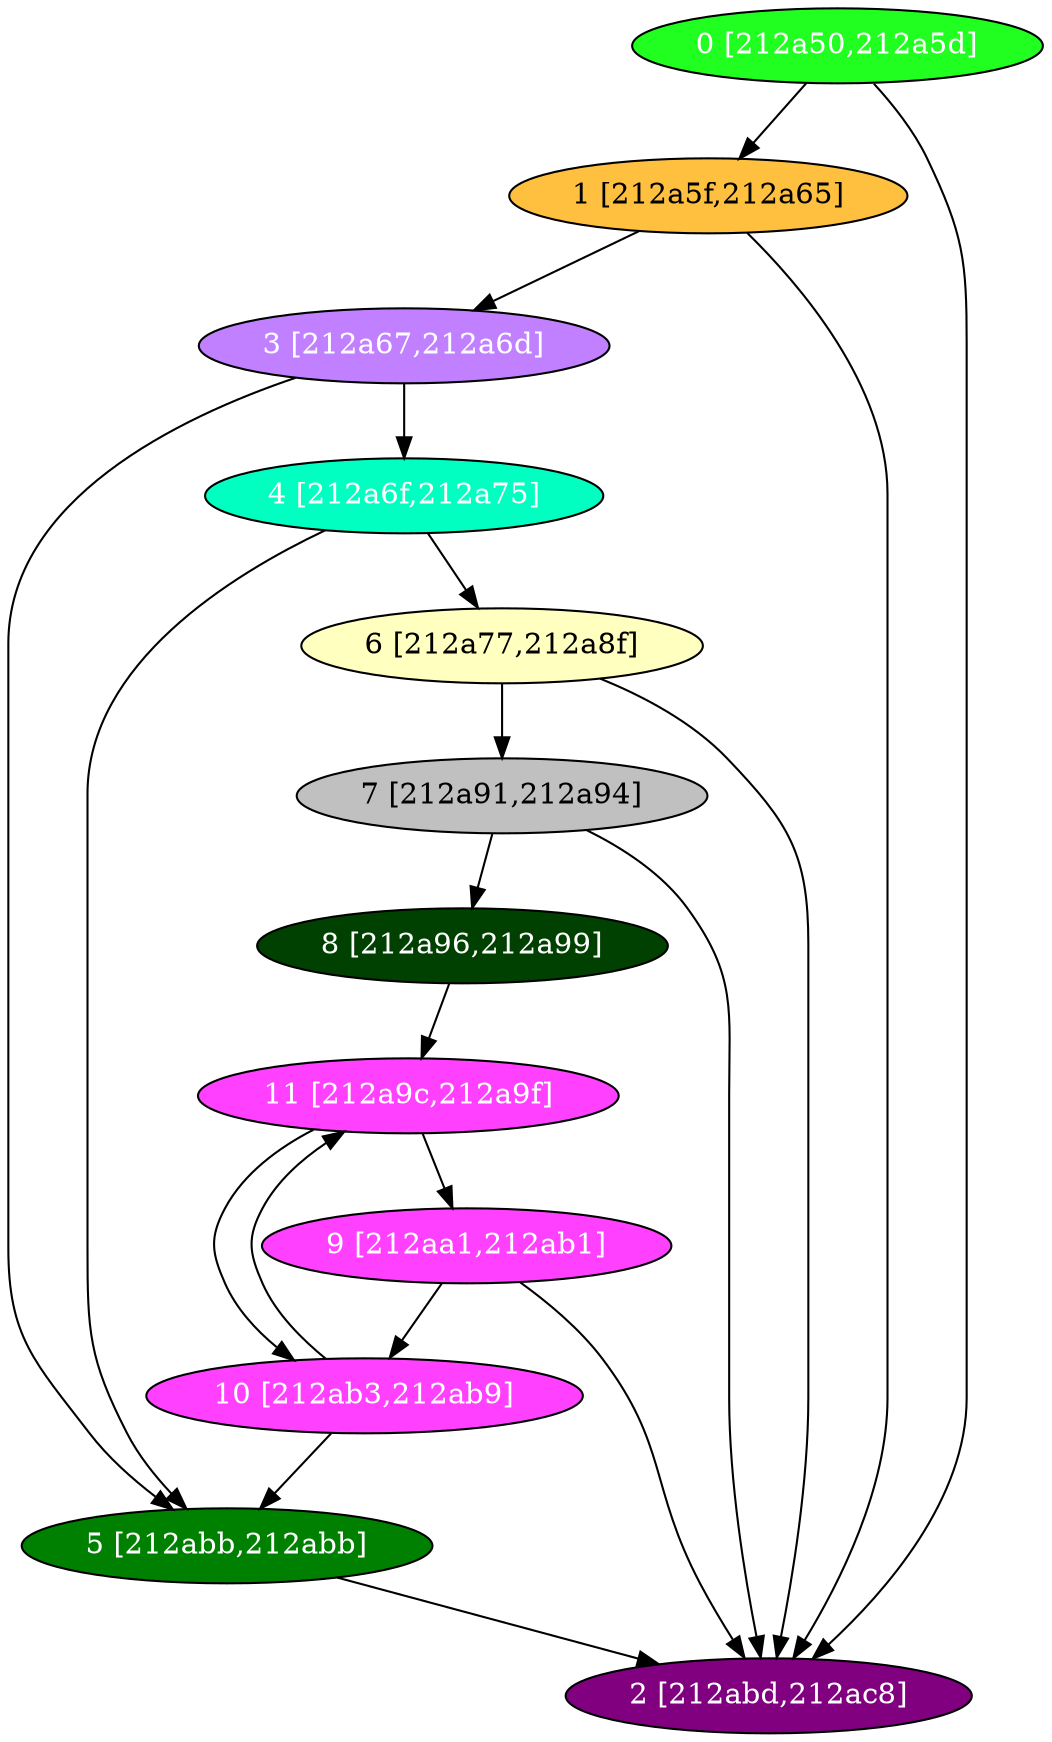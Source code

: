 diGraph libnss3{
	libnss3_0  [style=filled fillcolor="#20FF20" fontcolor="#ffffff" shape=oval label="0 [212a50,212a5d]"]
	libnss3_1  [style=filled fillcolor="#FFC040" fontcolor="#000000" shape=oval label="1 [212a5f,212a65]"]
	libnss3_2  [style=filled fillcolor="#800080" fontcolor="#ffffff" shape=oval label="2 [212abd,212ac8]"]
	libnss3_3  [style=filled fillcolor="#C080FF" fontcolor="#ffffff" shape=oval label="3 [212a67,212a6d]"]
	libnss3_4  [style=filled fillcolor="#00FFC0" fontcolor="#ffffff" shape=oval label="4 [212a6f,212a75]"]
	libnss3_5  [style=filled fillcolor="#008000" fontcolor="#ffffff" shape=oval label="5 [212abb,212abb]"]
	libnss3_6  [style=filled fillcolor="#FFFFC0" fontcolor="#000000" shape=oval label="6 [212a77,212a8f]"]
	libnss3_7  [style=filled fillcolor="#C0C0C0" fontcolor="#000000" shape=oval label="7 [212a91,212a94]"]
	libnss3_8  [style=filled fillcolor="#004000" fontcolor="#ffffff" shape=oval label="8 [212a96,212a99]"]
	libnss3_9  [style=filled fillcolor="#FF40FF" fontcolor="#ffffff" shape=oval label="9 [212aa1,212ab1]"]
	libnss3_a  [style=filled fillcolor="#FF40FF" fontcolor="#ffffff" shape=oval label="10 [212ab3,212ab9]"]
	libnss3_b  [style=filled fillcolor="#FF40FF" fontcolor="#ffffff" shape=oval label="11 [212a9c,212a9f]"]

	libnss3_0 -> libnss3_1
	libnss3_0 -> libnss3_2
	libnss3_1 -> libnss3_2
	libnss3_1 -> libnss3_3
	libnss3_3 -> libnss3_4
	libnss3_3 -> libnss3_5
	libnss3_4 -> libnss3_5
	libnss3_4 -> libnss3_6
	libnss3_5 -> libnss3_2
	libnss3_6 -> libnss3_2
	libnss3_6 -> libnss3_7
	libnss3_7 -> libnss3_2
	libnss3_7 -> libnss3_8
	libnss3_8 -> libnss3_b
	libnss3_9 -> libnss3_2
	libnss3_9 -> libnss3_a
	libnss3_a -> libnss3_5
	libnss3_a -> libnss3_b
	libnss3_b -> libnss3_9
	libnss3_b -> libnss3_a
}